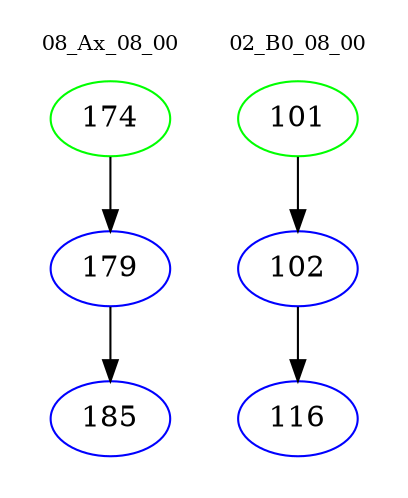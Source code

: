 digraph{
subgraph cluster_0 {
color = white
label = "08_Ax_08_00";
fontsize=10;
T0_174 [label="174", color="green"]
T0_174 -> T0_179 [color="black"]
T0_179 [label="179", color="blue"]
T0_179 -> T0_185 [color="black"]
T0_185 [label="185", color="blue"]
}
subgraph cluster_1 {
color = white
label = "02_B0_08_00";
fontsize=10;
T1_101 [label="101", color="green"]
T1_101 -> T1_102 [color="black"]
T1_102 [label="102", color="blue"]
T1_102 -> T1_116 [color="black"]
T1_116 [label="116", color="blue"]
}
}
